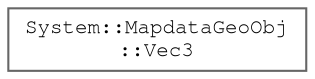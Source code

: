 digraph "Graphical Class Hierarchy"
{
 // LATEX_PDF_SIZE
  bgcolor="transparent";
  edge [fontname=FreeMono,fontsize=10,labelfontname=FreeMono,labelfontsize=10];
  node [fontname=FreeMono,fontsize=10,shape=box,height=0.2,width=0.4];
  rankdir="LR";
  Node0 [label="System::MapdataGeoObj\l::Vec3",height=0.2,width=0.4,color="grey40", fillcolor="white", style="filled",URL="$struct_system_1_1_mapdata_geo_obj_1_1_vec3.html",tooltip=" "];
}
